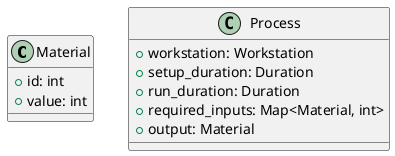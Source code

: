 @startuml

class Material{
    + id: int
    + value: int
}




class Process {
    + workstation: Workstation
    + setup_duration: Duration
    + run_duration: Duration
    + required_inputs: Map<Material, int>
    + output: Material
}

@enduml